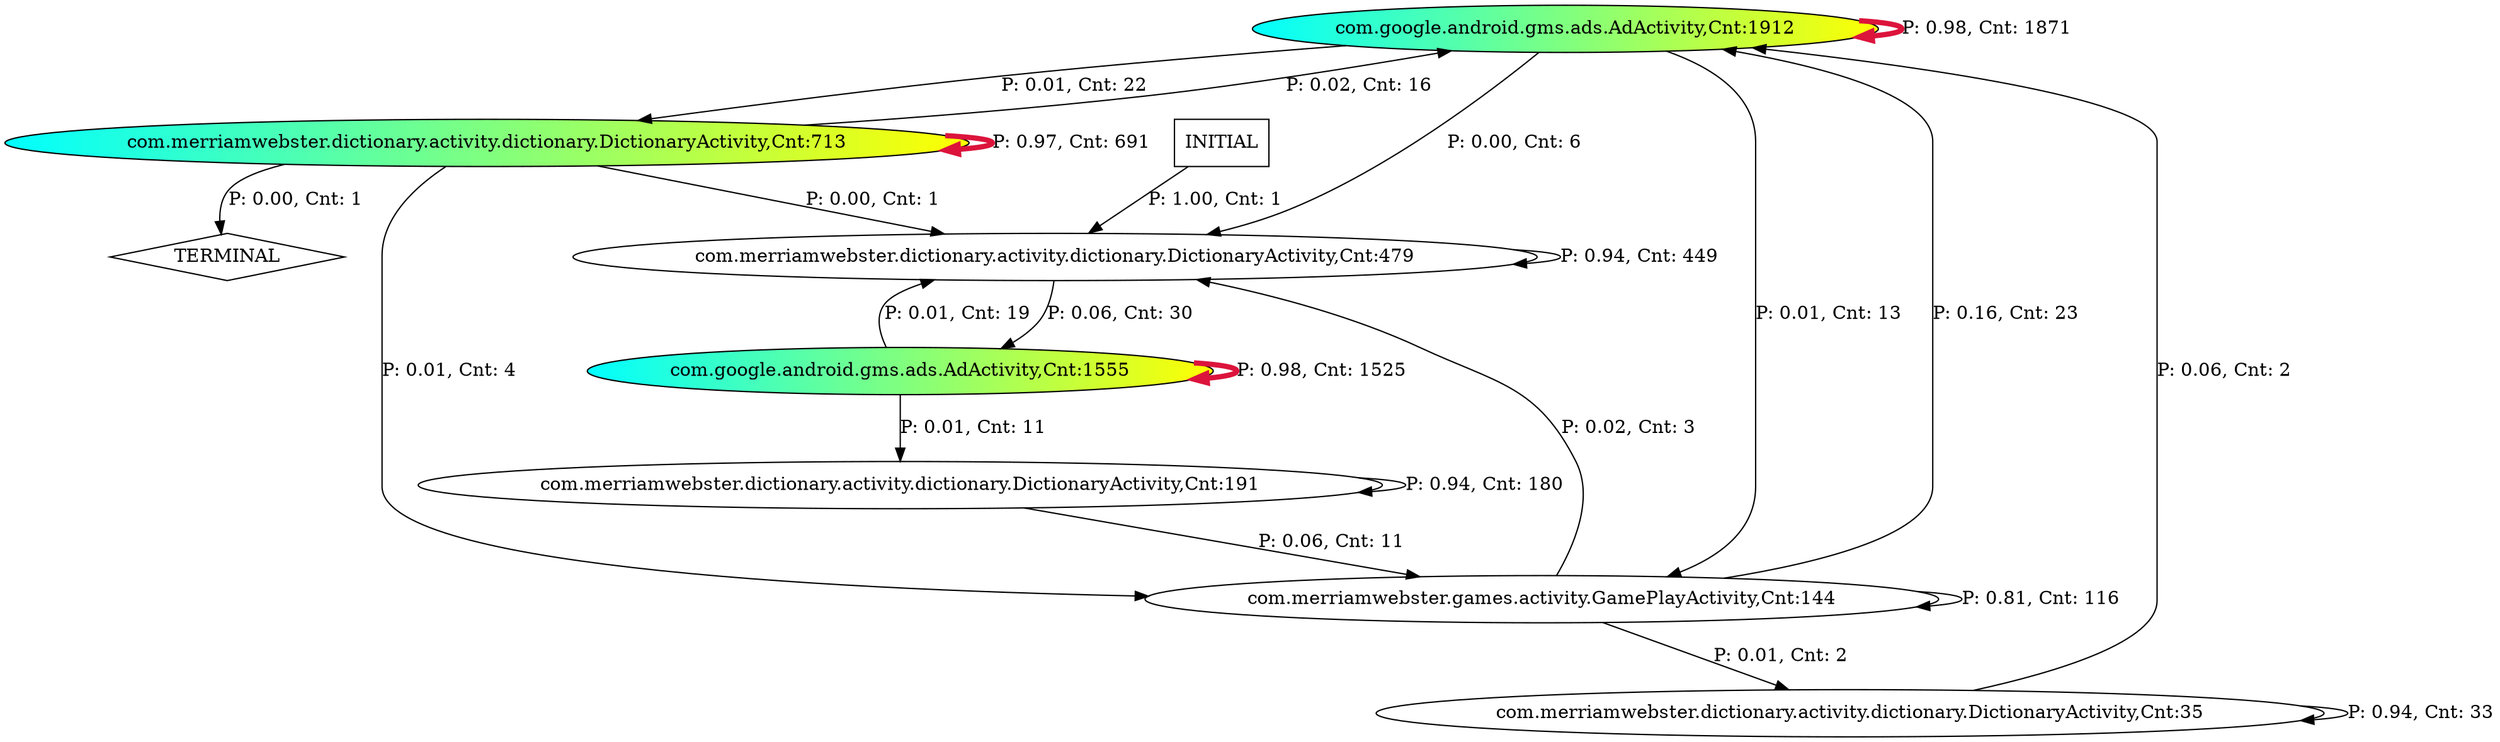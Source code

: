 digraph G {
  1 [label="com.google.android.gms.ads.AdActivity,Cnt:1912", fillcolor="cyan:yellow", style="filled"];
  0 [label="com.google.android.gms.ads.AdActivity,Cnt:1555", fillcolor="cyan:yellow", style="filled"];
  5 [label="com.merriamwebster.dictionary.activity.dictionary.DictionaryActivity,Cnt:713", fillcolor="cyan:yellow", style="filled"];
  3 [label="com.merriamwebster.dictionary.activity.dictionary.DictionaryActivity,Cnt:479"];
  4 [label="com.merriamwebster.dictionary.activity.dictionary.DictionaryActivity,Cnt:191"];
  6 [label="com.merriamwebster.games.activity.GamePlayActivity,Cnt:144"];
  2 [label="com.merriamwebster.dictionary.activity.dictionary.DictionaryActivity,Cnt:35"];
  7 [label="TERMINAL",shape=diamond];
  8 [label="INITIAL",shape=box];
1->1 [label="P: 0.98, Cnt: 1871", color="crimson", penwidth=4];
0->0 [label="P: 0.98, Cnt: 1525", color="crimson", penwidth=4];
5->5 [label="P: 0.97, Cnt: 691", color="crimson", penwidth=4];
3->3 [label="P: 0.94, Cnt: 449"];
4->4 [label="P: 0.94, Cnt: 180"];
6->6 [label="P: 0.81, Cnt: 116"];
2->2 [label="P: 0.94, Cnt: 33"];
3->0 [label="P: 0.06, Cnt: 30"];
6->1 [label="P: 0.16, Cnt: 23"];
1->5 [label="P: 0.01, Cnt: 22"];
0->3 [label="P: 0.01, Cnt: 19"];
5->1 [label="P: 0.02, Cnt: 16"];
1->6 [label="P: 0.01, Cnt: 13"];
0->4 [label="P: 0.01, Cnt: 11"];
4->6 [label="P: 0.06, Cnt: 11"];
1->3 [label="P: 0.00, Cnt: 6"];
5->6 [label="P: 0.01, Cnt: 4"];
6->3 [label="P: 0.02, Cnt: 3"];
2->1 [label="P: 0.06, Cnt: 2"];
6->2 [label="P: 0.01, Cnt: 2"];
5->3 [label="P: 0.00, Cnt: 1"];
5->7 [label="P: 0.00, Cnt: 1"];
8->3 [label="P: 1.00, Cnt: 1"];
}
